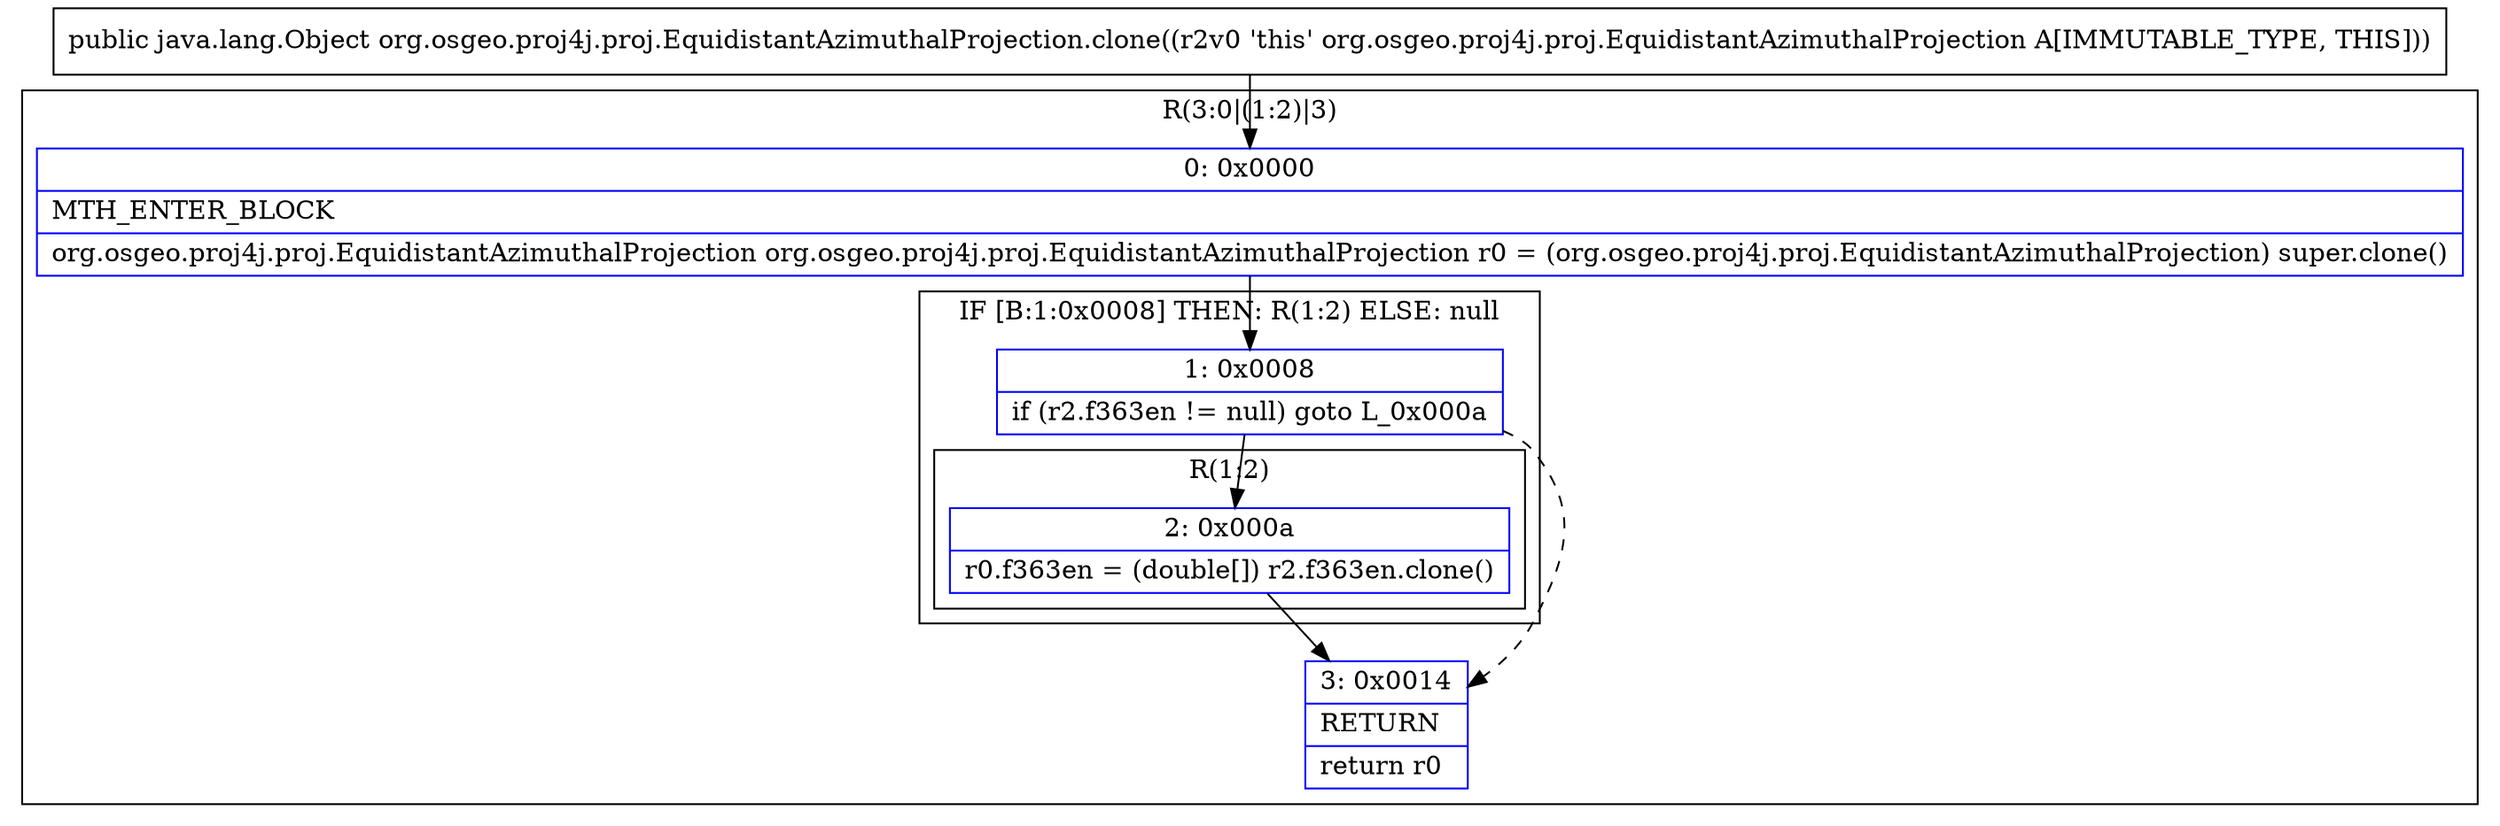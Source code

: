 digraph "CFG fororg.osgeo.proj4j.proj.EquidistantAzimuthalProjection.clone()Ljava\/lang\/Object;" {
subgraph cluster_Region_1408391356 {
label = "R(3:0|(1:2)|3)";
node [shape=record,color=blue];
Node_0 [shape=record,label="{0\:\ 0x0000|MTH_ENTER_BLOCK\l|org.osgeo.proj4j.proj.EquidistantAzimuthalProjection org.osgeo.proj4j.proj.EquidistantAzimuthalProjection r0 = (org.osgeo.proj4j.proj.EquidistantAzimuthalProjection) super.clone()\l}"];
subgraph cluster_IfRegion_1869567642 {
label = "IF [B:1:0x0008] THEN: R(1:2) ELSE: null";
node [shape=record,color=blue];
Node_1 [shape=record,label="{1\:\ 0x0008|if (r2.f363en != null) goto L_0x000a\l}"];
subgraph cluster_Region_1822397767 {
label = "R(1:2)";
node [shape=record,color=blue];
Node_2 [shape=record,label="{2\:\ 0x000a|r0.f363en = (double[]) r2.f363en.clone()\l}"];
}
}
Node_3 [shape=record,label="{3\:\ 0x0014|RETURN\l|return r0\l}"];
}
MethodNode[shape=record,label="{public java.lang.Object org.osgeo.proj4j.proj.EquidistantAzimuthalProjection.clone((r2v0 'this' org.osgeo.proj4j.proj.EquidistantAzimuthalProjection A[IMMUTABLE_TYPE, THIS])) }"];
MethodNode -> Node_0;
Node_0 -> Node_1;
Node_1 -> Node_2;
Node_1 -> Node_3[style=dashed];
Node_2 -> Node_3;
}


